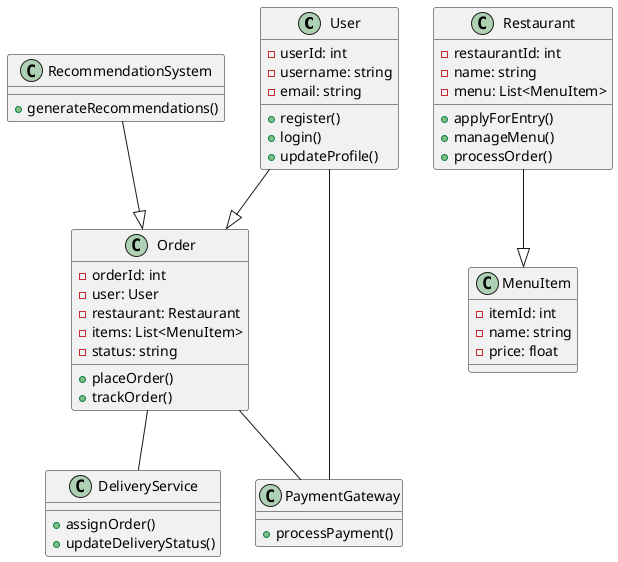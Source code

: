 @startuml

class User {
  - userId: int
  - username: string
  - email: string
  + register()
  + login()
  + updateProfile()
}

class Restaurant {
  - restaurantId: int
  - name: string
  - menu: List<MenuItem>
  + applyForEntry()
  + manageMenu()
  + processOrder()
}

class MenuItem {
  - itemId: int
  - name: string
  - price: float
}

class Order {
  - orderId: int
  - user: User
  - restaurant: Restaurant
  - items: List<MenuItem>
  - status: string
  + placeOrder()
  + trackOrder()
}

class PaymentGateway {
  + processPayment()
}

class DeliveryService {
  + assignOrder()
  + updateDeliveryStatus()
}

class RecommendationSystem {
  + generateRecommendations()
}

User --|> Order
Restaurant --|> MenuItem
User -- PaymentGateway
Order -- PaymentGateway
Order -- DeliveryService
RecommendationSystem --|> Order

@enduml
